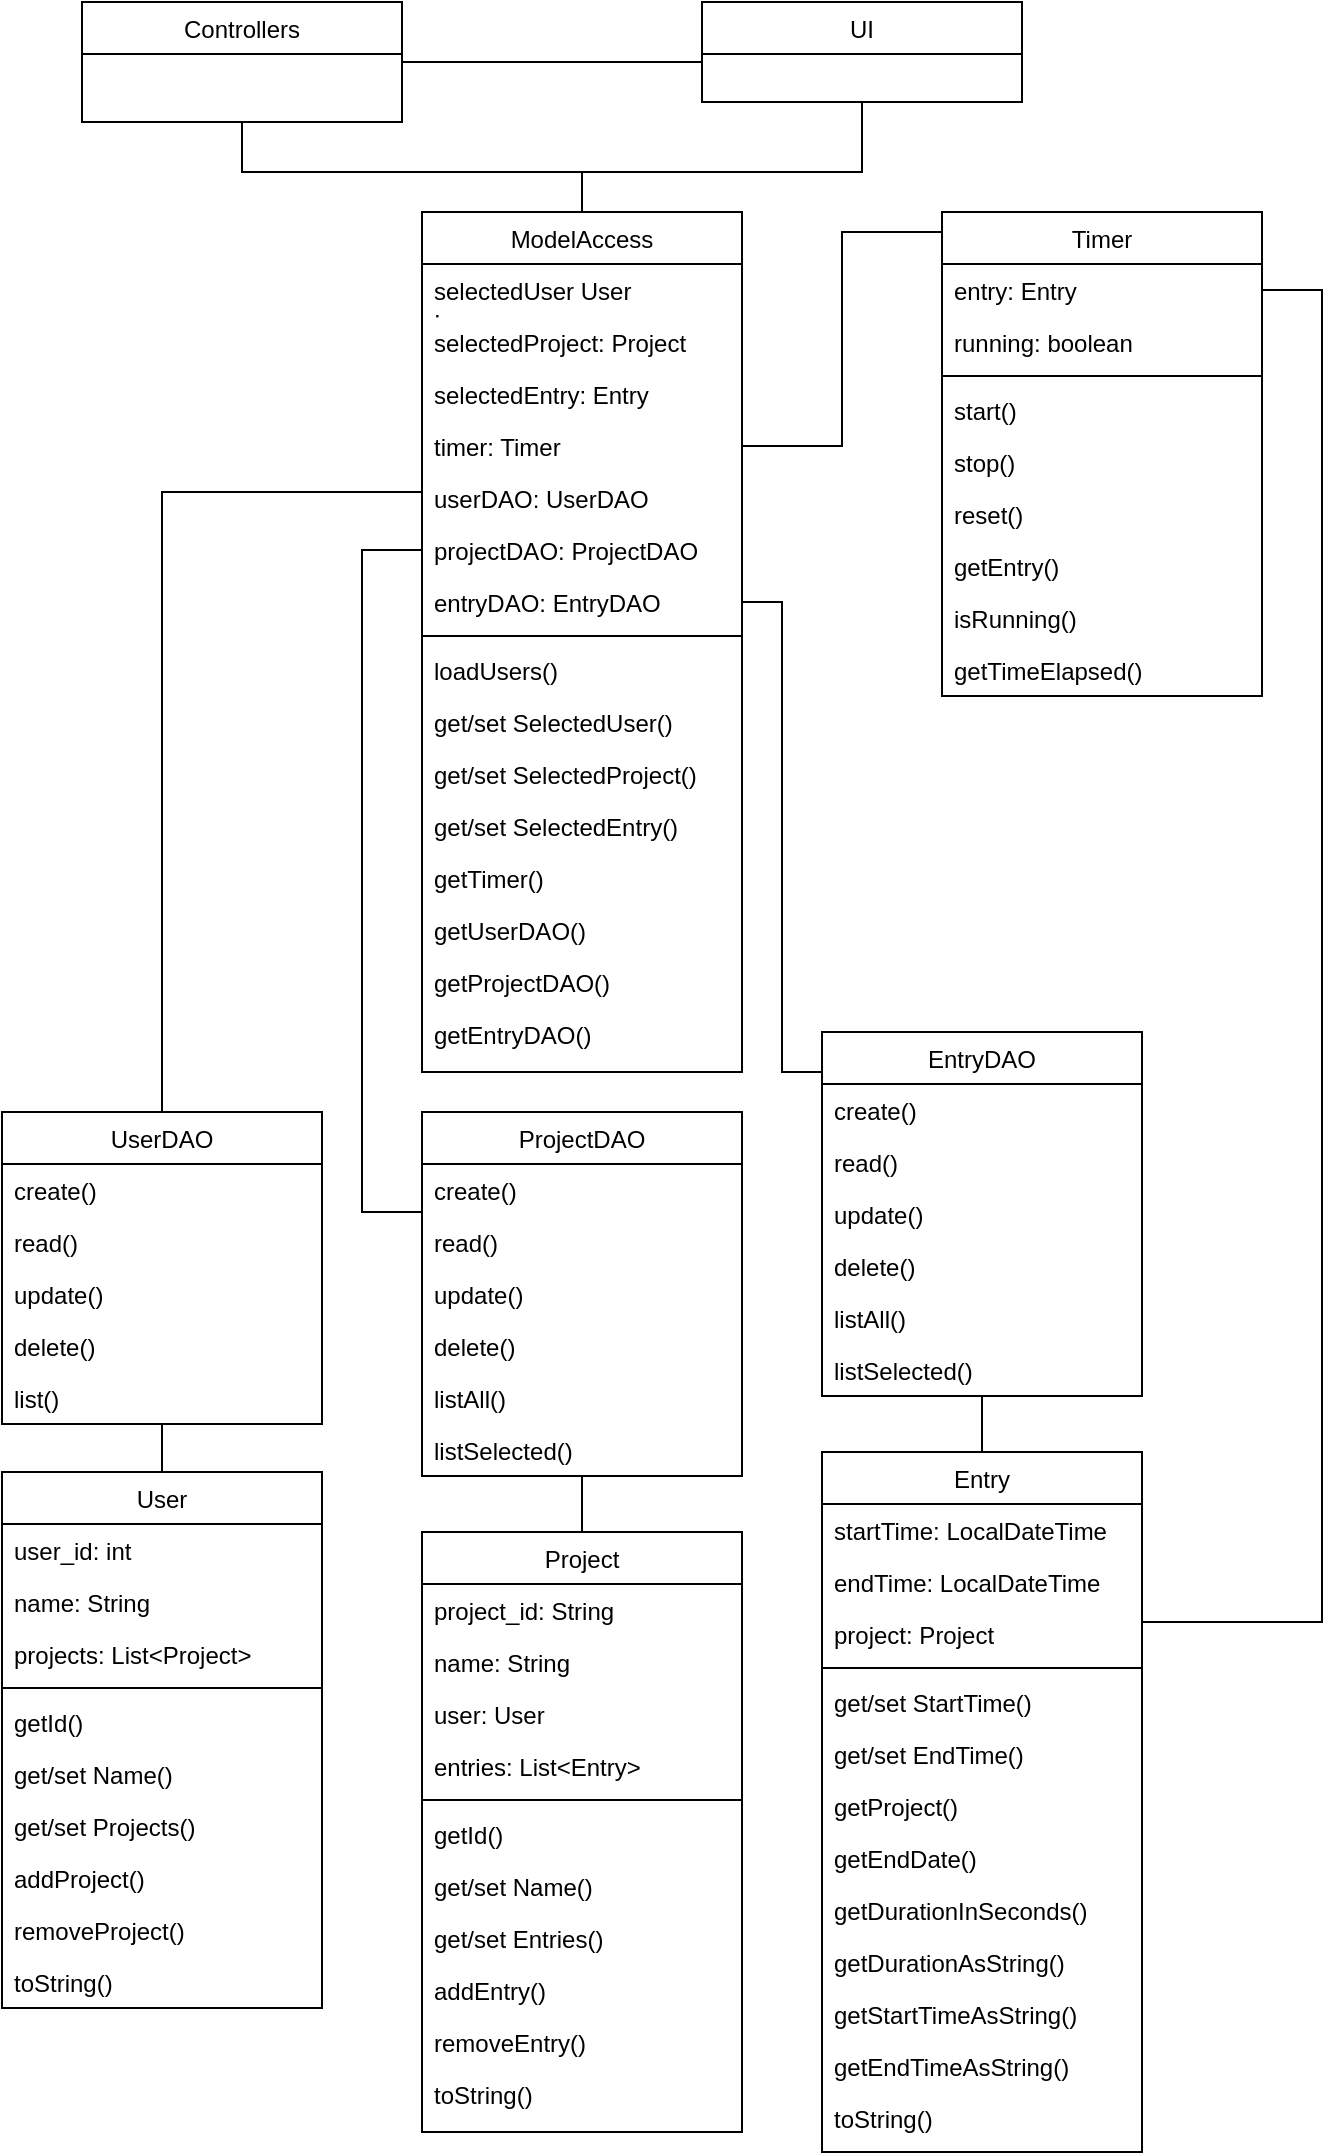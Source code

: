 <mxfile version="12.5.3" type="device"><diagram id="C5RBs43oDa-KdzZeNtuy" name="Page-1"><mxGraphModel dx="782" dy="1182" grid="1" gridSize="10" guides="1" tooltips="1" connect="1" arrows="1" fold="1" page="1" pageScale="1" pageWidth="827" pageHeight="1169" math="0" shadow="0"><root><mxCell id="WIyWlLk6GJQsqaUBKTNV-0"/><mxCell id="WIyWlLk6GJQsqaUBKTNV-1" parent="WIyWlLk6GJQsqaUBKTNV-0"/><mxCell id="zkfFHV4jXpPFQw0GAbJ--0" value="ModelAccess" style="swimlane;fontStyle=0;align=center;verticalAlign=top;childLayout=stackLayout;horizontal=1;startSize=26;horizontalStack=0;resizeParent=1;resizeLast=0;collapsible=1;marginBottom=0;rounded=0;shadow=0;strokeWidth=1;" parent="WIyWlLk6GJQsqaUBKTNV-1" vertex="1"><mxGeometry x="280" y="120" width="160" height="430" as="geometry"><mxRectangle x="230" y="140" width="160" height="26" as="alternateBounds"/></mxGeometry></mxCell><mxCell id="zkfFHV4jXpPFQw0GAbJ--1" value="selectedUser User&#10;:" style="text;align=left;verticalAlign=top;spacingLeft=4;spacingRight=4;overflow=hidden;rotatable=0;points=[[0,0.5],[1,0.5]];portConstraint=eastwest;" parent="zkfFHV4jXpPFQw0GAbJ--0" vertex="1"><mxGeometry y="26" width="160" height="26" as="geometry"/></mxCell><mxCell id="zkfFHV4jXpPFQw0GAbJ--2" value="selectedProject: Project&#10;" style="text;align=left;verticalAlign=top;spacingLeft=4;spacingRight=4;overflow=hidden;rotatable=0;points=[[0,0.5],[1,0.5]];portConstraint=eastwest;rounded=0;shadow=0;html=0;" parent="zkfFHV4jXpPFQw0GAbJ--0" vertex="1"><mxGeometry y="52" width="160" height="26" as="geometry"/></mxCell><mxCell id="zkfFHV4jXpPFQw0GAbJ--3" value="selectedEntry: Entry" style="text;align=left;verticalAlign=top;spacingLeft=4;spacingRight=4;overflow=hidden;rotatable=0;points=[[0,0.5],[1,0.5]];portConstraint=eastwest;rounded=0;shadow=0;html=0;" parent="zkfFHV4jXpPFQw0GAbJ--0" vertex="1"><mxGeometry y="78" width="160" height="26" as="geometry"/></mxCell><mxCell id="tBzBurSKrkEDoq_GU2PL-2" value="timer: Timer" style="text;align=left;verticalAlign=top;spacingLeft=4;spacingRight=4;overflow=hidden;rotatable=0;points=[[0,0.5],[1,0.5]];portConstraint=eastwest;rounded=0;shadow=0;html=0;" parent="zkfFHV4jXpPFQw0GAbJ--0" vertex="1"><mxGeometry y="104" width="160" height="26" as="geometry"/></mxCell><mxCell id="tBzBurSKrkEDoq_GU2PL-3" value="userDAO: UserDAO" style="text;align=left;verticalAlign=top;spacingLeft=4;spacingRight=4;overflow=hidden;rotatable=0;points=[[0,0.5],[1,0.5]];portConstraint=eastwest;rounded=0;shadow=0;html=0;" parent="zkfFHV4jXpPFQw0GAbJ--0" vertex="1"><mxGeometry y="130" width="160" height="26" as="geometry"/></mxCell><mxCell id="tBzBurSKrkEDoq_GU2PL-5" value="projectDAO: ProjectDAO" style="text;align=left;verticalAlign=top;spacingLeft=4;spacingRight=4;overflow=hidden;rotatable=0;points=[[0,0.5],[1,0.5]];portConstraint=eastwest;rounded=0;shadow=0;html=0;" parent="zkfFHV4jXpPFQw0GAbJ--0" vertex="1"><mxGeometry y="156" width="160" height="26" as="geometry"/></mxCell><mxCell id="tBzBurSKrkEDoq_GU2PL-4" value="entryDAO: EntryDAO" style="text;align=left;verticalAlign=top;spacingLeft=4;spacingRight=4;overflow=hidden;rotatable=0;points=[[0,0.5],[1,0.5]];portConstraint=eastwest;" parent="zkfFHV4jXpPFQw0GAbJ--0" vertex="1"><mxGeometry y="182" width="160" height="26" as="geometry"/></mxCell><mxCell id="zkfFHV4jXpPFQw0GAbJ--4" value="" style="line;html=1;strokeWidth=1;align=left;verticalAlign=middle;spacingTop=-1;spacingLeft=3;spacingRight=3;rotatable=0;labelPosition=right;points=[];portConstraint=eastwest;" parent="zkfFHV4jXpPFQw0GAbJ--0" vertex="1"><mxGeometry y="208" width="160" height="8" as="geometry"/></mxCell><mxCell id="zkfFHV4jXpPFQw0GAbJ--5" value="loadUsers()&#10;" style="text;align=left;verticalAlign=top;spacingLeft=4;spacingRight=4;overflow=hidden;rotatable=0;points=[[0,0.5],[1,0.5]];portConstraint=eastwest;" parent="zkfFHV4jXpPFQw0GAbJ--0" vertex="1"><mxGeometry y="216" width="160" height="26" as="geometry"/></mxCell><mxCell id="tBzBurSKrkEDoq_GU2PL-97" value="get/set SelectedUser()" style="text;align=left;verticalAlign=top;spacingLeft=4;spacingRight=4;overflow=hidden;rotatable=0;points=[[0,0.5],[1,0.5]];portConstraint=eastwest;rounded=0;shadow=0;html=0;" parent="zkfFHV4jXpPFQw0GAbJ--0" vertex="1"><mxGeometry y="242" width="160" height="26" as="geometry"/></mxCell><mxCell id="tBzBurSKrkEDoq_GU2PL-98" value="get/set SelectedProject()" style="text;align=left;verticalAlign=top;spacingLeft=4;spacingRight=4;overflow=hidden;rotatable=0;points=[[0,0.5],[1,0.5]];portConstraint=eastwest;rounded=0;shadow=0;html=0;" parent="zkfFHV4jXpPFQw0GAbJ--0" vertex="1"><mxGeometry y="268" width="160" height="26" as="geometry"/></mxCell><mxCell id="tBzBurSKrkEDoq_GU2PL-99" value="get/set SelectedEntry()" style="text;align=left;verticalAlign=top;spacingLeft=4;spacingRight=4;overflow=hidden;rotatable=0;points=[[0,0.5],[1,0.5]];portConstraint=eastwest;rounded=0;shadow=0;html=0;" parent="zkfFHV4jXpPFQw0GAbJ--0" vertex="1"><mxGeometry y="294" width="160" height="26" as="geometry"/></mxCell><mxCell id="tBzBurSKrkEDoq_GU2PL-100" value="getTimer()" style="text;align=left;verticalAlign=top;spacingLeft=4;spacingRight=4;overflow=hidden;rotatable=0;points=[[0,0.5],[1,0.5]];portConstraint=eastwest;rounded=0;shadow=0;html=0;" parent="zkfFHV4jXpPFQw0GAbJ--0" vertex="1"><mxGeometry y="320" width="160" height="26" as="geometry"/></mxCell><mxCell id="DS9vBbg2k4umrtR_UTsR-3" value="getUserDAO()" style="text;align=left;verticalAlign=top;spacingLeft=4;spacingRight=4;overflow=hidden;rotatable=0;points=[[0,0.5],[1,0.5]];portConstraint=eastwest;rounded=0;shadow=0;html=0;" parent="zkfFHV4jXpPFQw0GAbJ--0" vertex="1"><mxGeometry y="346" width="160" height="26" as="geometry"/></mxCell><mxCell id="DS9vBbg2k4umrtR_UTsR-4" value="getProjectDAO()" style="text;align=left;verticalAlign=top;spacingLeft=4;spacingRight=4;overflow=hidden;rotatable=0;points=[[0,0.5],[1,0.5]];portConstraint=eastwest;rounded=0;shadow=0;html=0;" parent="zkfFHV4jXpPFQw0GAbJ--0" vertex="1"><mxGeometry y="372" width="160" height="26" as="geometry"/></mxCell><mxCell id="DS9vBbg2k4umrtR_UTsR-5" value="getEntryDAO()" style="text;align=left;verticalAlign=top;spacingLeft=4;spacingRight=4;overflow=hidden;rotatable=0;points=[[0,0.5],[1,0.5]];portConstraint=eastwest;rounded=0;shadow=0;html=0;" parent="zkfFHV4jXpPFQw0GAbJ--0" vertex="1"><mxGeometry y="398" width="160" height="26" as="geometry"/></mxCell><mxCell id="zkfFHV4jXpPFQw0GAbJ--6" value="UserDAO" style="swimlane;fontStyle=0;align=center;verticalAlign=top;childLayout=stackLayout;horizontal=1;startSize=26;horizontalStack=0;resizeParent=1;resizeLast=0;collapsible=1;marginBottom=0;rounded=0;shadow=0;strokeWidth=1;" parent="WIyWlLk6GJQsqaUBKTNV-1" vertex="1"><mxGeometry x="70" y="570" width="160" height="156" as="geometry"><mxRectangle x="130" y="380" width="160" height="26" as="alternateBounds"/></mxGeometry></mxCell><mxCell id="tBzBurSKrkEDoq_GU2PL-55" value="create()" style="text;align=left;verticalAlign=top;spacingLeft=4;spacingRight=4;overflow=hidden;rotatable=0;points=[[0,0.5],[1,0.5]];portConstraint=eastwest;" parent="zkfFHV4jXpPFQw0GAbJ--6" vertex="1"><mxGeometry y="26" width="160" height="26" as="geometry"/></mxCell><mxCell id="tBzBurSKrkEDoq_GU2PL-56" value="read()" style="text;align=left;verticalAlign=top;spacingLeft=4;spacingRight=4;overflow=hidden;rotatable=0;points=[[0,0.5],[1,0.5]];portConstraint=eastwest;" parent="zkfFHV4jXpPFQw0GAbJ--6" vertex="1"><mxGeometry y="52" width="160" height="26" as="geometry"/></mxCell><mxCell id="tBzBurSKrkEDoq_GU2PL-57" value="update()" style="text;align=left;verticalAlign=top;spacingLeft=4;spacingRight=4;overflow=hidden;rotatable=0;points=[[0,0.5],[1,0.5]];portConstraint=eastwest;" parent="zkfFHV4jXpPFQw0GAbJ--6" vertex="1"><mxGeometry y="78" width="160" height="26" as="geometry"/></mxCell><mxCell id="tBzBurSKrkEDoq_GU2PL-58" value="delete()" style="text;align=left;verticalAlign=top;spacingLeft=4;spacingRight=4;overflow=hidden;rotatable=0;points=[[0,0.5],[1,0.5]];portConstraint=eastwest;" parent="zkfFHV4jXpPFQw0GAbJ--6" vertex="1"><mxGeometry y="104" width="160" height="26" as="geometry"/></mxCell><mxCell id="tBzBurSKrkEDoq_GU2PL-59" value="list()" style="text;align=left;verticalAlign=top;spacingLeft=4;spacingRight=4;overflow=hidden;rotatable=0;points=[[0,0.5],[1,0.5]];portConstraint=eastwest;" parent="zkfFHV4jXpPFQw0GAbJ--6" vertex="1"><mxGeometry y="130" width="160" height="26" as="geometry"/></mxCell><mxCell id="zkfFHV4jXpPFQw0GAbJ--12" value="" style="endArrow=none;endSize=10;endFill=0;shadow=0;strokeWidth=1;rounded=0;edgeStyle=elbowEdgeStyle;elbow=vertical;" parent="WIyWlLk6GJQsqaUBKTNV-1" source="zkfFHV4jXpPFQw0GAbJ--6" target="zkfFHV4jXpPFQw0GAbJ--0" edge="1"><mxGeometry width="160" relative="1" as="geometry"><mxPoint x="200" y="203" as="sourcePoint"/><mxPoint x="200" y="203" as="targetPoint"/><Array as="points"><mxPoint x="150" y="260"/><mxPoint x="150" y="480"/><mxPoint x="150" y="530"/><mxPoint x="150" y="510"/><mxPoint x="160" y="510"/><mxPoint x="150" y="510"/><mxPoint x="260" y="540"/></Array></mxGeometry></mxCell><mxCell id="zkfFHV4jXpPFQw0GAbJ--17" value="UI" style="swimlane;fontStyle=0;align=center;verticalAlign=top;childLayout=stackLayout;horizontal=1;startSize=26;horizontalStack=0;resizeParent=1;resizeLast=0;collapsible=1;marginBottom=0;rounded=0;shadow=0;strokeWidth=1;" parent="WIyWlLk6GJQsqaUBKTNV-1" vertex="1"><mxGeometry x="420" y="15" width="160" height="50" as="geometry"><mxRectangle x="550" y="140" width="160" height="26" as="alternateBounds"/></mxGeometry></mxCell><mxCell id="zkfFHV4jXpPFQw0GAbJ--26" value="" style="endArrow=none;shadow=0;strokeWidth=1;strokeColor=#000000;rounded=0;endFill=0;edgeStyle=elbowEdgeStyle;elbow=vertical;" parent="WIyWlLk6GJQsqaUBKTNV-1" source="zkfFHV4jXpPFQw0GAbJ--0" target="zkfFHV4jXpPFQw0GAbJ--17" edge="1"><mxGeometry x="0.5" y="41" relative="1" as="geometry"><mxPoint x="380" y="192" as="sourcePoint"/><mxPoint x="540" y="192" as="targetPoint"/><mxPoint x="-40" y="32" as="offset"/><Array as="points"><mxPoint x="500" y="100"/></Array></mxGeometry></mxCell><mxCell id="tBzBurSKrkEDoq_GU2PL-19" style="edgeStyle=orthogonalEdgeStyle;rounded=0;orthogonalLoop=1;jettySize=auto;html=1;endArrow=none;endFill=0;entryX=0;entryY=0.5;entryDx=0;entryDy=0;" parent="WIyWlLk6GJQsqaUBKTNV-1" source="tBzBurSKrkEDoq_GU2PL-60" target="tBzBurSKrkEDoq_GU2PL-5" edge="1"><mxGeometry relative="1" as="geometry"><mxPoint x="300" y="390" as="targetPoint"/><mxPoint x="360" y="486" as="sourcePoint"/><Array as="points"><mxPoint x="250" y="620"/><mxPoint x="250" y="289"/></Array></mxGeometry></mxCell><mxCell id="tBzBurSKrkEDoq_GU2PL-20" style="edgeStyle=orthogonalEdgeStyle;rounded=0;orthogonalLoop=1;jettySize=auto;html=1;endArrow=none;endFill=0;entryX=1;entryY=0.5;entryDx=0;entryDy=0;" parent="WIyWlLk6GJQsqaUBKTNV-1" source="tBzBurSKrkEDoq_GU2PL-68" target="tBzBurSKrkEDoq_GU2PL-4" edge="1"><mxGeometry relative="1" as="geometry"><mxPoint x="560" y="486" as="sourcePoint"/><Array as="points"><mxPoint x="460" y="550"/><mxPoint x="460" y="315"/></Array></mxGeometry></mxCell><mxCell id="tBzBurSKrkEDoq_GU2PL-37" style="edgeStyle=orthogonalEdgeStyle;rounded=0;orthogonalLoop=1;jettySize=auto;html=1;endArrow=none;endFill=0;" parent="WIyWlLk6GJQsqaUBKTNV-1" source="tBzBurSKrkEDoq_GU2PL-21" target="zkfFHV4jXpPFQw0GAbJ--6" edge="1"><mxGeometry relative="1" as="geometry"><mxPoint x="150" y="714" as="targetPoint"/></mxGeometry></mxCell><mxCell id="tBzBurSKrkEDoq_GU2PL-21" value="User" style="swimlane;fontStyle=0;align=center;verticalAlign=top;childLayout=stackLayout;horizontal=1;startSize=26;horizontalStack=0;resizeParent=1;resizeLast=0;collapsible=1;marginBottom=0;rounded=0;shadow=0;strokeWidth=1;" parent="WIyWlLk6GJQsqaUBKTNV-1" vertex="1"><mxGeometry x="70" y="750" width="160" height="268" as="geometry"><mxRectangle x="130" y="380" width="160" height="26" as="alternateBounds"/></mxGeometry></mxCell><mxCell id="tBzBurSKrkEDoq_GU2PL-42" value="user_id: int" style="text;align=left;verticalAlign=top;spacingLeft=4;spacingRight=4;overflow=hidden;rotatable=0;points=[[0,0.5],[1,0.5]];portConstraint=eastwest;" parent="tBzBurSKrkEDoq_GU2PL-21" vertex="1"><mxGeometry y="26" width="160" height="26" as="geometry"/></mxCell><mxCell id="tBzBurSKrkEDoq_GU2PL-22" value="name: String" style="text;align=left;verticalAlign=top;spacingLeft=4;spacingRight=4;overflow=hidden;rotatable=0;points=[[0,0.5],[1,0.5]];portConstraint=eastwest;" parent="tBzBurSKrkEDoq_GU2PL-21" vertex="1"><mxGeometry y="52" width="160" height="26" as="geometry"/></mxCell><mxCell id="tBzBurSKrkEDoq_GU2PL-25" value="projects: List&lt;Project&gt;" style="text;align=left;verticalAlign=top;spacingLeft=4;spacingRight=4;overflow=hidden;rotatable=0;points=[[0,0.5],[1,0.5]];portConstraint=eastwest;" parent="tBzBurSKrkEDoq_GU2PL-21" vertex="1"><mxGeometry y="78" width="160" height="26" as="geometry"/></mxCell><mxCell id="tBzBurSKrkEDoq_GU2PL-23" value="" style="line;html=1;strokeWidth=1;align=left;verticalAlign=middle;spacingTop=-1;spacingLeft=3;spacingRight=3;rotatable=0;labelPosition=right;points=[];portConstraint=eastwest;" parent="tBzBurSKrkEDoq_GU2PL-21" vertex="1"><mxGeometry y="104" width="160" height="8" as="geometry"/></mxCell><mxCell id="tBzBurSKrkEDoq_GU2PL-44" value="getId()" style="text;align=left;verticalAlign=top;spacingLeft=4;spacingRight=4;overflow=hidden;rotatable=0;points=[[0,0.5],[1,0.5]];portConstraint=eastwest;" parent="tBzBurSKrkEDoq_GU2PL-21" vertex="1"><mxGeometry y="112" width="160" height="26" as="geometry"/></mxCell><mxCell id="tBzBurSKrkEDoq_GU2PL-92" value="get/set Name()" style="text;align=left;verticalAlign=top;spacingLeft=4;spacingRight=4;overflow=hidden;rotatable=0;points=[[0,0.5],[1,0.5]];portConstraint=eastwest;" parent="tBzBurSKrkEDoq_GU2PL-21" vertex="1"><mxGeometry y="138" width="160" height="26" as="geometry"/></mxCell><mxCell id="tBzBurSKrkEDoq_GU2PL-93" value="get/set Projects()" style="text;align=left;verticalAlign=top;spacingLeft=4;spacingRight=4;overflow=hidden;rotatable=0;points=[[0,0.5],[1,0.5]];portConstraint=eastwest;" parent="tBzBurSKrkEDoq_GU2PL-21" vertex="1"><mxGeometry y="164" width="160" height="26" as="geometry"/></mxCell><mxCell id="tBzBurSKrkEDoq_GU2PL-94" value="addProject()" style="text;align=left;verticalAlign=top;spacingLeft=4;spacingRight=4;overflow=hidden;rotatable=0;points=[[0,0.5],[1,0.5]];portConstraint=eastwest;" parent="tBzBurSKrkEDoq_GU2PL-21" vertex="1"><mxGeometry y="190" width="160" height="26" as="geometry"/></mxCell><mxCell id="rXK0d74L8V-WZdCAHB4e-8" value="removeProject()" style="text;align=left;verticalAlign=top;spacingLeft=4;spacingRight=4;overflow=hidden;rotatable=0;points=[[0,0.5],[1,0.5]];portConstraint=eastwest;" vertex="1" parent="tBzBurSKrkEDoq_GU2PL-21"><mxGeometry y="216" width="160" height="26" as="geometry"/></mxCell><mxCell id="tBzBurSKrkEDoq_GU2PL-96" value="toString()" style="text;align=left;verticalAlign=top;spacingLeft=4;spacingRight=4;overflow=hidden;rotatable=0;points=[[0,0.5],[1,0.5]];portConstraint=eastwest;" parent="tBzBurSKrkEDoq_GU2PL-21" vertex="1"><mxGeometry y="242" width="160" height="26" as="geometry"/></mxCell><mxCell id="tBzBurSKrkEDoq_GU2PL-39" style="edgeStyle=orthogonalEdgeStyle;rounded=0;orthogonalLoop=1;jettySize=auto;html=1;endArrow=none;endFill=0;" parent="WIyWlLk6GJQsqaUBKTNV-1" source="tBzBurSKrkEDoq_GU2PL-26" target="tBzBurSKrkEDoq_GU2PL-60" edge="1"><mxGeometry relative="1" as="geometry"><mxPoint x="360" y="708" as="targetPoint"/></mxGeometry></mxCell><mxCell id="tBzBurSKrkEDoq_GU2PL-26" value="Project" style="swimlane;fontStyle=0;align=center;verticalAlign=top;childLayout=stackLayout;horizontal=1;startSize=26;horizontalStack=0;resizeParent=1;resizeLast=0;collapsible=1;marginBottom=0;rounded=0;shadow=0;strokeWidth=1;" parent="WIyWlLk6GJQsqaUBKTNV-1" vertex="1"><mxGeometry x="280" y="780" width="160" height="300" as="geometry"><mxRectangle x="130" y="380" width="160" height="26" as="alternateBounds"/></mxGeometry></mxCell><mxCell id="tBzBurSKrkEDoq_GU2PL-43" value="project_id: String" style="text;align=left;verticalAlign=top;spacingLeft=4;spacingRight=4;overflow=hidden;rotatable=0;points=[[0,0.5],[1,0.5]];portConstraint=eastwest;" parent="tBzBurSKrkEDoq_GU2PL-26" vertex="1"><mxGeometry y="26" width="160" height="26" as="geometry"/></mxCell><mxCell id="tBzBurSKrkEDoq_GU2PL-27" value="name: String" style="text;align=left;verticalAlign=top;spacingLeft=4;spacingRight=4;overflow=hidden;rotatable=0;points=[[0,0.5],[1,0.5]];portConstraint=eastwest;" parent="tBzBurSKrkEDoq_GU2PL-26" vertex="1"><mxGeometry y="52" width="160" height="26" as="geometry"/></mxCell><mxCell id="tBzBurSKrkEDoq_GU2PL-28" value="user: User" style="text;align=left;verticalAlign=top;spacingLeft=4;spacingRight=4;overflow=hidden;rotatable=0;points=[[0,0.5],[1,0.5]];portConstraint=eastwest;" parent="tBzBurSKrkEDoq_GU2PL-26" vertex="1"><mxGeometry y="78" width="160" height="26" as="geometry"/></mxCell><mxCell id="tBzBurSKrkEDoq_GU2PL-36" value="entries: List&lt;Entry&gt;" style="text;align=left;verticalAlign=top;spacingLeft=4;spacingRight=4;overflow=hidden;rotatable=0;points=[[0,0.5],[1,0.5]];portConstraint=eastwest;" parent="tBzBurSKrkEDoq_GU2PL-26" vertex="1"><mxGeometry y="104" width="160" height="26" as="geometry"/></mxCell><mxCell id="tBzBurSKrkEDoq_GU2PL-30" value="" style="line;html=1;strokeWidth=1;align=left;verticalAlign=middle;spacingTop=-1;spacingLeft=3;spacingRight=3;rotatable=0;labelPosition=right;points=[];portConstraint=eastwest;" parent="tBzBurSKrkEDoq_GU2PL-26" vertex="1"><mxGeometry y="130" width="160" height="8" as="geometry"/></mxCell><mxCell id="tBzBurSKrkEDoq_GU2PL-86" value="getId()" style="text;align=left;verticalAlign=top;spacingLeft=4;spacingRight=4;overflow=hidden;rotatable=0;points=[[0,0.5],[1,0.5]];portConstraint=eastwest;" parent="tBzBurSKrkEDoq_GU2PL-26" vertex="1"><mxGeometry y="138" width="160" height="26" as="geometry"/></mxCell><mxCell id="tBzBurSKrkEDoq_GU2PL-45" value="get/set Name()&#10;" style="text;align=left;verticalAlign=top;spacingLeft=4;spacingRight=4;overflow=hidden;rotatable=0;points=[[0,0.5],[1,0.5]];portConstraint=eastwest;" parent="tBzBurSKrkEDoq_GU2PL-26" vertex="1"><mxGeometry y="164" width="160" height="26" as="geometry"/></mxCell><mxCell id="tBzBurSKrkEDoq_GU2PL-88" value="get/set Entries()" style="text;align=left;verticalAlign=top;spacingLeft=4;spacingRight=4;overflow=hidden;rotatable=0;points=[[0,0.5],[1,0.5]];portConstraint=eastwest;" parent="tBzBurSKrkEDoq_GU2PL-26" vertex="1"><mxGeometry y="190" width="160" height="26" as="geometry"/></mxCell><mxCell id="tBzBurSKrkEDoq_GU2PL-87" value="addEntry()" style="text;align=left;verticalAlign=top;spacingLeft=4;spacingRight=4;overflow=hidden;rotatable=0;points=[[0,0.5],[1,0.5]];portConstraint=eastwest;" parent="tBzBurSKrkEDoq_GU2PL-26" vertex="1"><mxGeometry y="216" width="160" height="26" as="geometry"/></mxCell><mxCell id="qSmUsvLwrDYMoCBdbXXo-0" value="removeEntry()" style="text;align=left;verticalAlign=top;spacingLeft=4;spacingRight=4;overflow=hidden;rotatable=0;points=[[0,0.5],[1,0.5]];portConstraint=eastwest;" parent="tBzBurSKrkEDoq_GU2PL-26" vertex="1"><mxGeometry y="242" width="160" height="26" as="geometry"/></mxCell><mxCell id="tBzBurSKrkEDoq_GU2PL-91" value="toString()" style="text;align=left;verticalAlign=top;spacingLeft=4;spacingRight=4;overflow=hidden;rotatable=0;points=[[0,0.5],[1,0.5]];portConstraint=eastwest;" parent="tBzBurSKrkEDoq_GU2PL-26" vertex="1"><mxGeometry y="268" width="160" height="26" as="geometry"/></mxCell><mxCell id="tBzBurSKrkEDoq_GU2PL-40" style="edgeStyle=orthogonalEdgeStyle;rounded=0;orthogonalLoop=1;jettySize=auto;html=1;endArrow=none;endFill=0;" parent="WIyWlLk6GJQsqaUBKTNV-1" source="tBzBurSKrkEDoq_GU2PL-31" target="tBzBurSKrkEDoq_GU2PL-68" edge="1"><mxGeometry relative="1" as="geometry"><mxPoint x="570" y="668" as="targetPoint"/></mxGeometry></mxCell><mxCell id="tBzBurSKrkEDoq_GU2PL-31" value="Entry" style="swimlane;fontStyle=0;align=center;verticalAlign=top;childLayout=stackLayout;horizontal=1;startSize=26;horizontalStack=0;resizeParent=1;resizeLast=0;collapsible=1;marginBottom=0;rounded=0;shadow=0;strokeWidth=1;" parent="WIyWlLk6GJQsqaUBKTNV-1" vertex="1"><mxGeometry x="480" y="740" width="160" height="350" as="geometry"><mxRectangle x="130" y="380" width="160" height="26" as="alternateBounds"/></mxGeometry></mxCell><mxCell id="tBzBurSKrkEDoq_GU2PL-32" value="startTime: LocalDateTime" style="text;align=left;verticalAlign=top;spacingLeft=4;spacingRight=4;overflow=hidden;rotatable=0;points=[[0,0.5],[1,0.5]];portConstraint=eastwest;" parent="tBzBurSKrkEDoq_GU2PL-31" vertex="1"><mxGeometry y="26" width="160" height="26" as="geometry"/></mxCell><mxCell id="tBzBurSKrkEDoq_GU2PL-33" value="endTime: LocalDateTime" style="text;align=left;verticalAlign=top;spacingLeft=4;spacingRight=4;overflow=hidden;rotatable=0;points=[[0,0.5],[1,0.5]];portConstraint=eastwest;" parent="tBzBurSKrkEDoq_GU2PL-31" vertex="1"><mxGeometry y="52" width="160" height="26" as="geometry"/></mxCell><mxCell id="tBzBurSKrkEDoq_GU2PL-34" value="project: Project" style="text;align=left;verticalAlign=top;spacingLeft=4;spacingRight=4;overflow=hidden;rotatable=0;points=[[0,0.5],[1,0.5]];portConstraint=eastwest;" parent="tBzBurSKrkEDoq_GU2PL-31" vertex="1"><mxGeometry y="78" width="160" height="26" as="geometry"/></mxCell><mxCell id="tBzBurSKrkEDoq_GU2PL-35" value="" style="line;html=1;strokeWidth=1;align=left;verticalAlign=middle;spacingTop=-1;spacingLeft=3;spacingRight=3;rotatable=0;labelPosition=right;points=[];portConstraint=eastwest;" parent="tBzBurSKrkEDoq_GU2PL-31" vertex="1"><mxGeometry y="104" width="160" height="8" as="geometry"/></mxCell><mxCell id="tBzBurSKrkEDoq_GU2PL-47" value="get/set StartTime()" style="text;align=left;verticalAlign=top;spacingLeft=4;spacingRight=4;overflow=hidden;rotatable=0;points=[[0,0.5],[1,0.5]];portConstraint=eastwest;" parent="tBzBurSKrkEDoq_GU2PL-31" vertex="1"><mxGeometry y="112" width="160" height="26" as="geometry"/></mxCell><mxCell id="tBzBurSKrkEDoq_GU2PL-48" value="get/set EndTime()" style="text;align=left;verticalAlign=top;spacingLeft=4;spacingRight=4;overflow=hidden;rotatable=0;points=[[0,0.5],[1,0.5]];portConstraint=eastwest;" parent="tBzBurSKrkEDoq_GU2PL-31" vertex="1"><mxGeometry y="138" width="160" height="26" as="geometry"/></mxCell><mxCell id="tBzBurSKrkEDoq_GU2PL-83" value="getProject()" style="text;align=left;verticalAlign=top;spacingLeft=4;spacingRight=4;overflow=hidden;rotatable=0;points=[[0,0.5],[1,0.5]];portConstraint=eastwest;" parent="tBzBurSKrkEDoq_GU2PL-31" vertex="1"><mxGeometry y="164" width="160" height="26" as="geometry"/></mxCell><mxCell id="tBzBurSKrkEDoq_GU2PL-46" value="getEndDate()" style="text;align=left;verticalAlign=top;spacingLeft=4;spacingRight=4;overflow=hidden;rotatable=0;points=[[0,0.5],[1,0.5]];portConstraint=eastwest;" parent="tBzBurSKrkEDoq_GU2PL-31" vertex="1"><mxGeometry y="190" width="160" height="26" as="geometry"/></mxCell><mxCell id="tBzBurSKrkEDoq_GU2PL-49" value="getDurationInSeconds()" style="text;align=left;verticalAlign=top;spacingLeft=4;spacingRight=4;overflow=hidden;rotatable=0;points=[[0,0.5],[1,0.5]];portConstraint=eastwest;" parent="tBzBurSKrkEDoq_GU2PL-31" vertex="1"><mxGeometry y="216" width="160" height="26" as="geometry"/></mxCell><mxCell id="tBzBurSKrkEDoq_GU2PL-50" value="getDurationAsString()" style="text;align=left;verticalAlign=top;spacingLeft=4;spacingRight=4;overflow=hidden;rotatable=0;points=[[0,0.5],[1,0.5]];portConstraint=eastwest;" parent="tBzBurSKrkEDoq_GU2PL-31" vertex="1"><mxGeometry y="242" width="160" height="26" as="geometry"/></mxCell><mxCell id="tBzBurSKrkEDoq_GU2PL-77" value="getStartTimeAsString()" style="text;align=left;verticalAlign=top;spacingLeft=4;spacingRight=4;overflow=hidden;rotatable=0;points=[[0,0.5],[1,0.5]];portConstraint=eastwest;" parent="tBzBurSKrkEDoq_GU2PL-31" vertex="1"><mxGeometry y="268" width="160" height="26" as="geometry"/></mxCell><mxCell id="tBzBurSKrkEDoq_GU2PL-78" value="getEndTimeAsString()" style="text;align=left;verticalAlign=top;spacingLeft=4;spacingRight=4;overflow=hidden;rotatable=0;points=[[0,0.5],[1,0.5]];portConstraint=eastwest;" parent="tBzBurSKrkEDoq_GU2PL-31" vertex="1"><mxGeometry y="294" width="160" height="26" as="geometry"/></mxCell><mxCell id="tBzBurSKrkEDoq_GU2PL-79" value="toString()" style="text;align=left;verticalAlign=top;spacingLeft=4;spacingRight=4;overflow=hidden;rotatable=0;points=[[0,0.5],[1,0.5]];portConstraint=eastwest;" parent="tBzBurSKrkEDoq_GU2PL-31" vertex="1"><mxGeometry y="320" width="160" height="26" as="geometry"/></mxCell><mxCell id="tBzBurSKrkEDoq_GU2PL-60" value="ProjectDAO" style="swimlane;fontStyle=0;align=center;verticalAlign=top;childLayout=stackLayout;horizontal=1;startSize=26;horizontalStack=0;resizeParent=1;resizeLast=0;collapsible=1;marginBottom=0;rounded=0;shadow=0;strokeWidth=1;" parent="WIyWlLk6GJQsqaUBKTNV-1" vertex="1"><mxGeometry x="280" y="570" width="160" height="182" as="geometry"><mxRectangle x="130" y="380" width="160" height="26" as="alternateBounds"/></mxGeometry></mxCell><mxCell id="tBzBurSKrkEDoq_GU2PL-63" value="create()" style="text;align=left;verticalAlign=top;spacingLeft=4;spacingRight=4;overflow=hidden;rotatable=0;points=[[0,0.5],[1,0.5]];portConstraint=eastwest;" parent="tBzBurSKrkEDoq_GU2PL-60" vertex="1"><mxGeometry y="26" width="160" height="26" as="geometry"/></mxCell><mxCell id="tBzBurSKrkEDoq_GU2PL-64" value="read()" style="text;align=left;verticalAlign=top;spacingLeft=4;spacingRight=4;overflow=hidden;rotatable=0;points=[[0,0.5],[1,0.5]];portConstraint=eastwest;" parent="tBzBurSKrkEDoq_GU2PL-60" vertex="1"><mxGeometry y="52" width="160" height="26" as="geometry"/></mxCell><mxCell id="tBzBurSKrkEDoq_GU2PL-65" value="update()" style="text;align=left;verticalAlign=top;spacingLeft=4;spacingRight=4;overflow=hidden;rotatable=0;points=[[0,0.5],[1,0.5]];portConstraint=eastwest;" parent="tBzBurSKrkEDoq_GU2PL-60" vertex="1"><mxGeometry y="78" width="160" height="26" as="geometry"/></mxCell><mxCell id="tBzBurSKrkEDoq_GU2PL-66" value="delete()" style="text;align=left;verticalAlign=top;spacingLeft=4;spacingRight=4;overflow=hidden;rotatable=0;points=[[0,0.5],[1,0.5]];portConstraint=eastwest;" parent="tBzBurSKrkEDoq_GU2PL-60" vertex="1"><mxGeometry y="104" width="160" height="26" as="geometry"/></mxCell><mxCell id="tBzBurSKrkEDoq_GU2PL-67" value="listAll()" style="text;align=left;verticalAlign=top;spacingLeft=4;spacingRight=4;overflow=hidden;rotatable=0;points=[[0,0.5],[1,0.5]];portConstraint=eastwest;" parent="tBzBurSKrkEDoq_GU2PL-60" vertex="1"><mxGeometry y="130" width="160" height="26" as="geometry"/></mxCell><mxCell id="DS9vBbg2k4umrtR_UTsR-1" value="listSelected()" style="text;align=left;verticalAlign=top;spacingLeft=4;spacingRight=4;overflow=hidden;rotatable=0;points=[[0,0.5],[1,0.5]];portConstraint=eastwest;" parent="tBzBurSKrkEDoq_GU2PL-60" vertex="1"><mxGeometry y="156" width="160" height="26" as="geometry"/></mxCell><mxCell id="tBzBurSKrkEDoq_GU2PL-68" value="EntryDAO" style="swimlane;fontStyle=0;align=center;verticalAlign=top;childLayout=stackLayout;horizontal=1;startSize=26;horizontalStack=0;resizeParent=1;resizeLast=0;collapsible=1;marginBottom=0;rounded=0;shadow=0;strokeWidth=1;" parent="WIyWlLk6GJQsqaUBKTNV-1" vertex="1"><mxGeometry x="480" y="530" width="160" height="182" as="geometry"><mxRectangle x="130" y="380" width="160" height="26" as="alternateBounds"/></mxGeometry></mxCell><mxCell id="tBzBurSKrkEDoq_GU2PL-71" value="create()" style="text;align=left;verticalAlign=top;spacingLeft=4;spacingRight=4;overflow=hidden;rotatable=0;points=[[0,0.5],[1,0.5]];portConstraint=eastwest;" parent="tBzBurSKrkEDoq_GU2PL-68" vertex="1"><mxGeometry y="26" width="160" height="26" as="geometry"/></mxCell><mxCell id="tBzBurSKrkEDoq_GU2PL-72" value="read()" style="text;align=left;verticalAlign=top;spacingLeft=4;spacingRight=4;overflow=hidden;rotatable=0;points=[[0,0.5],[1,0.5]];portConstraint=eastwest;" parent="tBzBurSKrkEDoq_GU2PL-68" vertex="1"><mxGeometry y="52" width="160" height="26" as="geometry"/></mxCell><mxCell id="tBzBurSKrkEDoq_GU2PL-73" value="update()" style="text;align=left;verticalAlign=top;spacingLeft=4;spacingRight=4;overflow=hidden;rotatable=0;points=[[0,0.5],[1,0.5]];portConstraint=eastwest;" parent="tBzBurSKrkEDoq_GU2PL-68" vertex="1"><mxGeometry y="78" width="160" height="26" as="geometry"/></mxCell><mxCell id="tBzBurSKrkEDoq_GU2PL-74" value="delete()" style="text;align=left;verticalAlign=top;spacingLeft=4;spacingRight=4;overflow=hidden;rotatable=0;points=[[0,0.5],[1,0.5]];portConstraint=eastwest;" parent="tBzBurSKrkEDoq_GU2PL-68" vertex="1"><mxGeometry y="104" width="160" height="26" as="geometry"/></mxCell><mxCell id="tBzBurSKrkEDoq_GU2PL-75" value="listAll()" style="text;align=left;verticalAlign=top;spacingLeft=4;spacingRight=4;overflow=hidden;rotatable=0;points=[[0,0.5],[1,0.5]];portConstraint=eastwest;" parent="tBzBurSKrkEDoq_GU2PL-68" vertex="1"><mxGeometry y="130" width="160" height="26" as="geometry"/></mxCell><mxCell id="DS9vBbg2k4umrtR_UTsR-2" value="listSelected()" style="text;align=left;verticalAlign=top;spacingLeft=4;spacingRight=4;overflow=hidden;rotatable=0;points=[[0,0.5],[1,0.5]];portConstraint=eastwest;" parent="tBzBurSKrkEDoq_GU2PL-68" vertex="1"><mxGeometry y="156" width="160" height="26" as="geometry"/></mxCell><mxCell id="tBzBurSKrkEDoq_GU2PL-81" style="edgeStyle=orthogonalEdgeStyle;rounded=0;orthogonalLoop=1;jettySize=auto;html=1;endArrow=none;endFill=0;" parent="WIyWlLk6GJQsqaUBKTNV-1" source="tBzBurSKrkEDoq_GU2PL-80" target="zkfFHV4jXpPFQw0GAbJ--0" edge="1"><mxGeometry relative="1" as="geometry"><Array as="points"><mxPoint x="190" y="100"/><mxPoint x="360" y="100"/></Array></mxGeometry></mxCell><mxCell id="tBzBurSKrkEDoq_GU2PL-82" style="edgeStyle=orthogonalEdgeStyle;rounded=0;orthogonalLoop=1;jettySize=auto;html=1;endArrow=none;endFill=0;" parent="WIyWlLk6GJQsqaUBKTNV-1" source="tBzBurSKrkEDoq_GU2PL-80" target="zkfFHV4jXpPFQw0GAbJ--17" edge="1"><mxGeometry relative="1" as="geometry"><Array as="points"><mxPoint x="380" y="45"/><mxPoint x="380" y="45"/></Array></mxGeometry></mxCell><mxCell id="tBzBurSKrkEDoq_GU2PL-80" value="Controllers" style="swimlane;fontStyle=0;align=center;verticalAlign=top;childLayout=stackLayout;horizontal=1;startSize=26;horizontalStack=0;resizeParent=1;resizeLast=0;collapsible=1;marginBottom=0;rounded=0;shadow=0;strokeWidth=1;" parent="WIyWlLk6GJQsqaUBKTNV-1" vertex="1"><mxGeometry x="110" y="15" width="160" height="60" as="geometry"><mxRectangle x="550" y="140" width="160" height="26" as="alternateBounds"/></mxGeometry></mxCell><mxCell id="rXK0d74L8V-WZdCAHB4e-0" style="edgeStyle=orthogonalEdgeStyle;rounded=0;orthogonalLoop=1;jettySize=auto;html=1;entryX=1;entryY=0.5;entryDx=0;entryDy=0;endArrow=none;endFill=0;" edge="1" parent="WIyWlLk6GJQsqaUBKTNV-1" source="DS9vBbg2k4umrtR_UTsR-13" target="tBzBurSKrkEDoq_GU2PL-2"><mxGeometry relative="1" as="geometry"><Array as="points"><mxPoint x="490" y="130"/><mxPoint x="490" y="237"/></Array></mxGeometry></mxCell><mxCell id="DS9vBbg2k4umrtR_UTsR-13" value="Timer" style="swimlane;fontStyle=0;align=center;verticalAlign=top;childLayout=stackLayout;horizontal=1;startSize=26;horizontalStack=0;resizeParent=1;resizeLast=0;collapsible=1;marginBottom=0;rounded=0;shadow=0;strokeWidth=1;" parent="WIyWlLk6GJQsqaUBKTNV-1" vertex="1"><mxGeometry x="540" y="120" width="160" height="242" as="geometry"><mxRectangle x="130" y="380" width="160" height="26" as="alternateBounds"/></mxGeometry></mxCell><mxCell id="DS9vBbg2k4umrtR_UTsR-14" value="entry: Entry" style="text;align=left;verticalAlign=top;spacingLeft=4;spacingRight=4;overflow=hidden;rotatable=0;points=[[0,0.5],[1,0.5]];portConstraint=eastwest;" parent="DS9vBbg2k4umrtR_UTsR-13" vertex="1"><mxGeometry y="26" width="160" height="26" as="geometry"/></mxCell><mxCell id="DS9vBbg2k4umrtR_UTsR-15" value="running: boolean" style="text;align=left;verticalAlign=top;spacingLeft=4;spacingRight=4;overflow=hidden;rotatable=0;points=[[0,0.5],[1,0.5]];portConstraint=eastwest;" parent="DS9vBbg2k4umrtR_UTsR-13" vertex="1"><mxGeometry y="52" width="160" height="26" as="geometry"/></mxCell><mxCell id="DS9vBbg2k4umrtR_UTsR-17" value="" style="line;html=1;strokeWidth=1;align=left;verticalAlign=middle;spacingTop=-1;spacingLeft=3;spacingRight=3;rotatable=0;labelPosition=right;points=[];portConstraint=eastwest;" parent="DS9vBbg2k4umrtR_UTsR-13" vertex="1"><mxGeometry y="78" width="160" height="8" as="geometry"/></mxCell><mxCell id="DS9vBbg2k4umrtR_UTsR-18" value="start()" style="text;align=left;verticalAlign=top;spacingLeft=4;spacingRight=4;overflow=hidden;rotatable=0;points=[[0,0.5],[1,0.5]];portConstraint=eastwest;" parent="DS9vBbg2k4umrtR_UTsR-13" vertex="1"><mxGeometry y="86" width="160" height="26" as="geometry"/></mxCell><mxCell id="DS9vBbg2k4umrtR_UTsR-19" value="stop()" style="text;align=left;verticalAlign=top;spacingLeft=4;spacingRight=4;overflow=hidden;rotatable=0;points=[[0,0.5],[1,0.5]];portConstraint=eastwest;" parent="DS9vBbg2k4umrtR_UTsR-13" vertex="1"><mxGeometry y="112" width="160" height="26" as="geometry"/></mxCell><mxCell id="DS9vBbg2k4umrtR_UTsR-21" value="reset()" style="text;align=left;verticalAlign=top;spacingLeft=4;spacingRight=4;overflow=hidden;rotatable=0;points=[[0,0.5],[1,0.5]];portConstraint=eastwest;" parent="DS9vBbg2k4umrtR_UTsR-13" vertex="1"><mxGeometry y="138" width="160" height="26" as="geometry"/></mxCell><mxCell id="DS9vBbg2k4umrtR_UTsR-20" value="getEntry()" style="text;align=left;verticalAlign=top;spacingLeft=4;spacingRight=4;overflow=hidden;rotatable=0;points=[[0,0.5],[1,0.5]];portConstraint=eastwest;" parent="DS9vBbg2k4umrtR_UTsR-13" vertex="1"><mxGeometry y="164" width="160" height="26" as="geometry"/></mxCell><mxCell id="DS9vBbg2k4umrtR_UTsR-22" value="isRunning()" style="text;align=left;verticalAlign=top;spacingLeft=4;spacingRight=4;overflow=hidden;rotatable=0;points=[[0,0.5],[1,0.5]];portConstraint=eastwest;" parent="DS9vBbg2k4umrtR_UTsR-13" vertex="1"><mxGeometry y="190" width="160" height="26" as="geometry"/></mxCell><mxCell id="rXK0d74L8V-WZdCAHB4e-10" value="getTimeElapsed()" style="text;align=left;verticalAlign=top;spacingLeft=4;spacingRight=4;overflow=hidden;rotatable=0;points=[[0,0.5],[1,0.5]];portConstraint=eastwest;" vertex="1" parent="DS9vBbg2k4umrtR_UTsR-13"><mxGeometry y="216" width="160" height="26" as="geometry"/></mxCell><mxCell id="rXK0d74L8V-WZdCAHB4e-4" style="edgeStyle=orthogonalEdgeStyle;rounded=0;orthogonalLoop=1;jettySize=auto;html=1;endArrow=none;endFill=0;" edge="1" parent="WIyWlLk6GJQsqaUBKTNV-1" source="DS9vBbg2k4umrtR_UTsR-14" target="tBzBurSKrkEDoq_GU2PL-31"><mxGeometry relative="1" as="geometry"><Array as="points"><mxPoint x="730" y="159"/><mxPoint x="730" y="825"/></Array></mxGeometry></mxCell></root></mxGraphModel></diagram></mxfile>